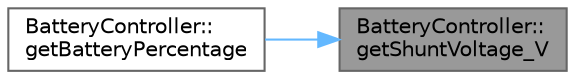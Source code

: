 digraph "BatteryController::getShuntVoltage_V"
{
 // LATEX_PDF_SIZE
  bgcolor="transparent";
  edge [fontname=Helvetica,fontsize=10,labelfontname=Helvetica,labelfontsize=10];
  node [fontname=Helvetica,fontsize=10,shape=box,height=0.2,width=0.4];
  rankdir="RL";
  Node1 [id="Node000001",label="BatteryController::\lgetShuntVoltage_V",height=0.2,width=0.4,color="gray40", fillcolor="grey60", style="filled", fontcolor="black",tooltip="Get the shunt voltage in volts."];
  Node1 -> Node2 [id="edge1_Node000001_Node000002",dir="back",color="steelblue1",style="solid",tooltip=" "];
  Node2 [id="Node000002",label="BatteryController::\lgetBatteryPercentage",height=0.2,width=0.4,color="grey40", fillcolor="white", style="filled",URL="$classBatteryController.html#ae0f3d011563baf767f5c5d6853795a40",tooltip="Get the battery percentage."];
}
